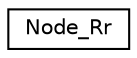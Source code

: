 digraph "Graphical Class Hierarchy"
{
  edge [fontname="Helvetica",fontsize="10",labelfontname="Helvetica",labelfontsize="10"];
  node [fontname="Helvetica",fontsize="10",shape=record];
  rankdir="LR";
  Node1 [label="Node_Rr",height=0.2,width=0.4,color="black", fillcolor="white", style="filled",URL="$classNode__Rr.html",tooltip="Clase Node_Rr : Estructura de datos : Nodo Simpre. "];
}
